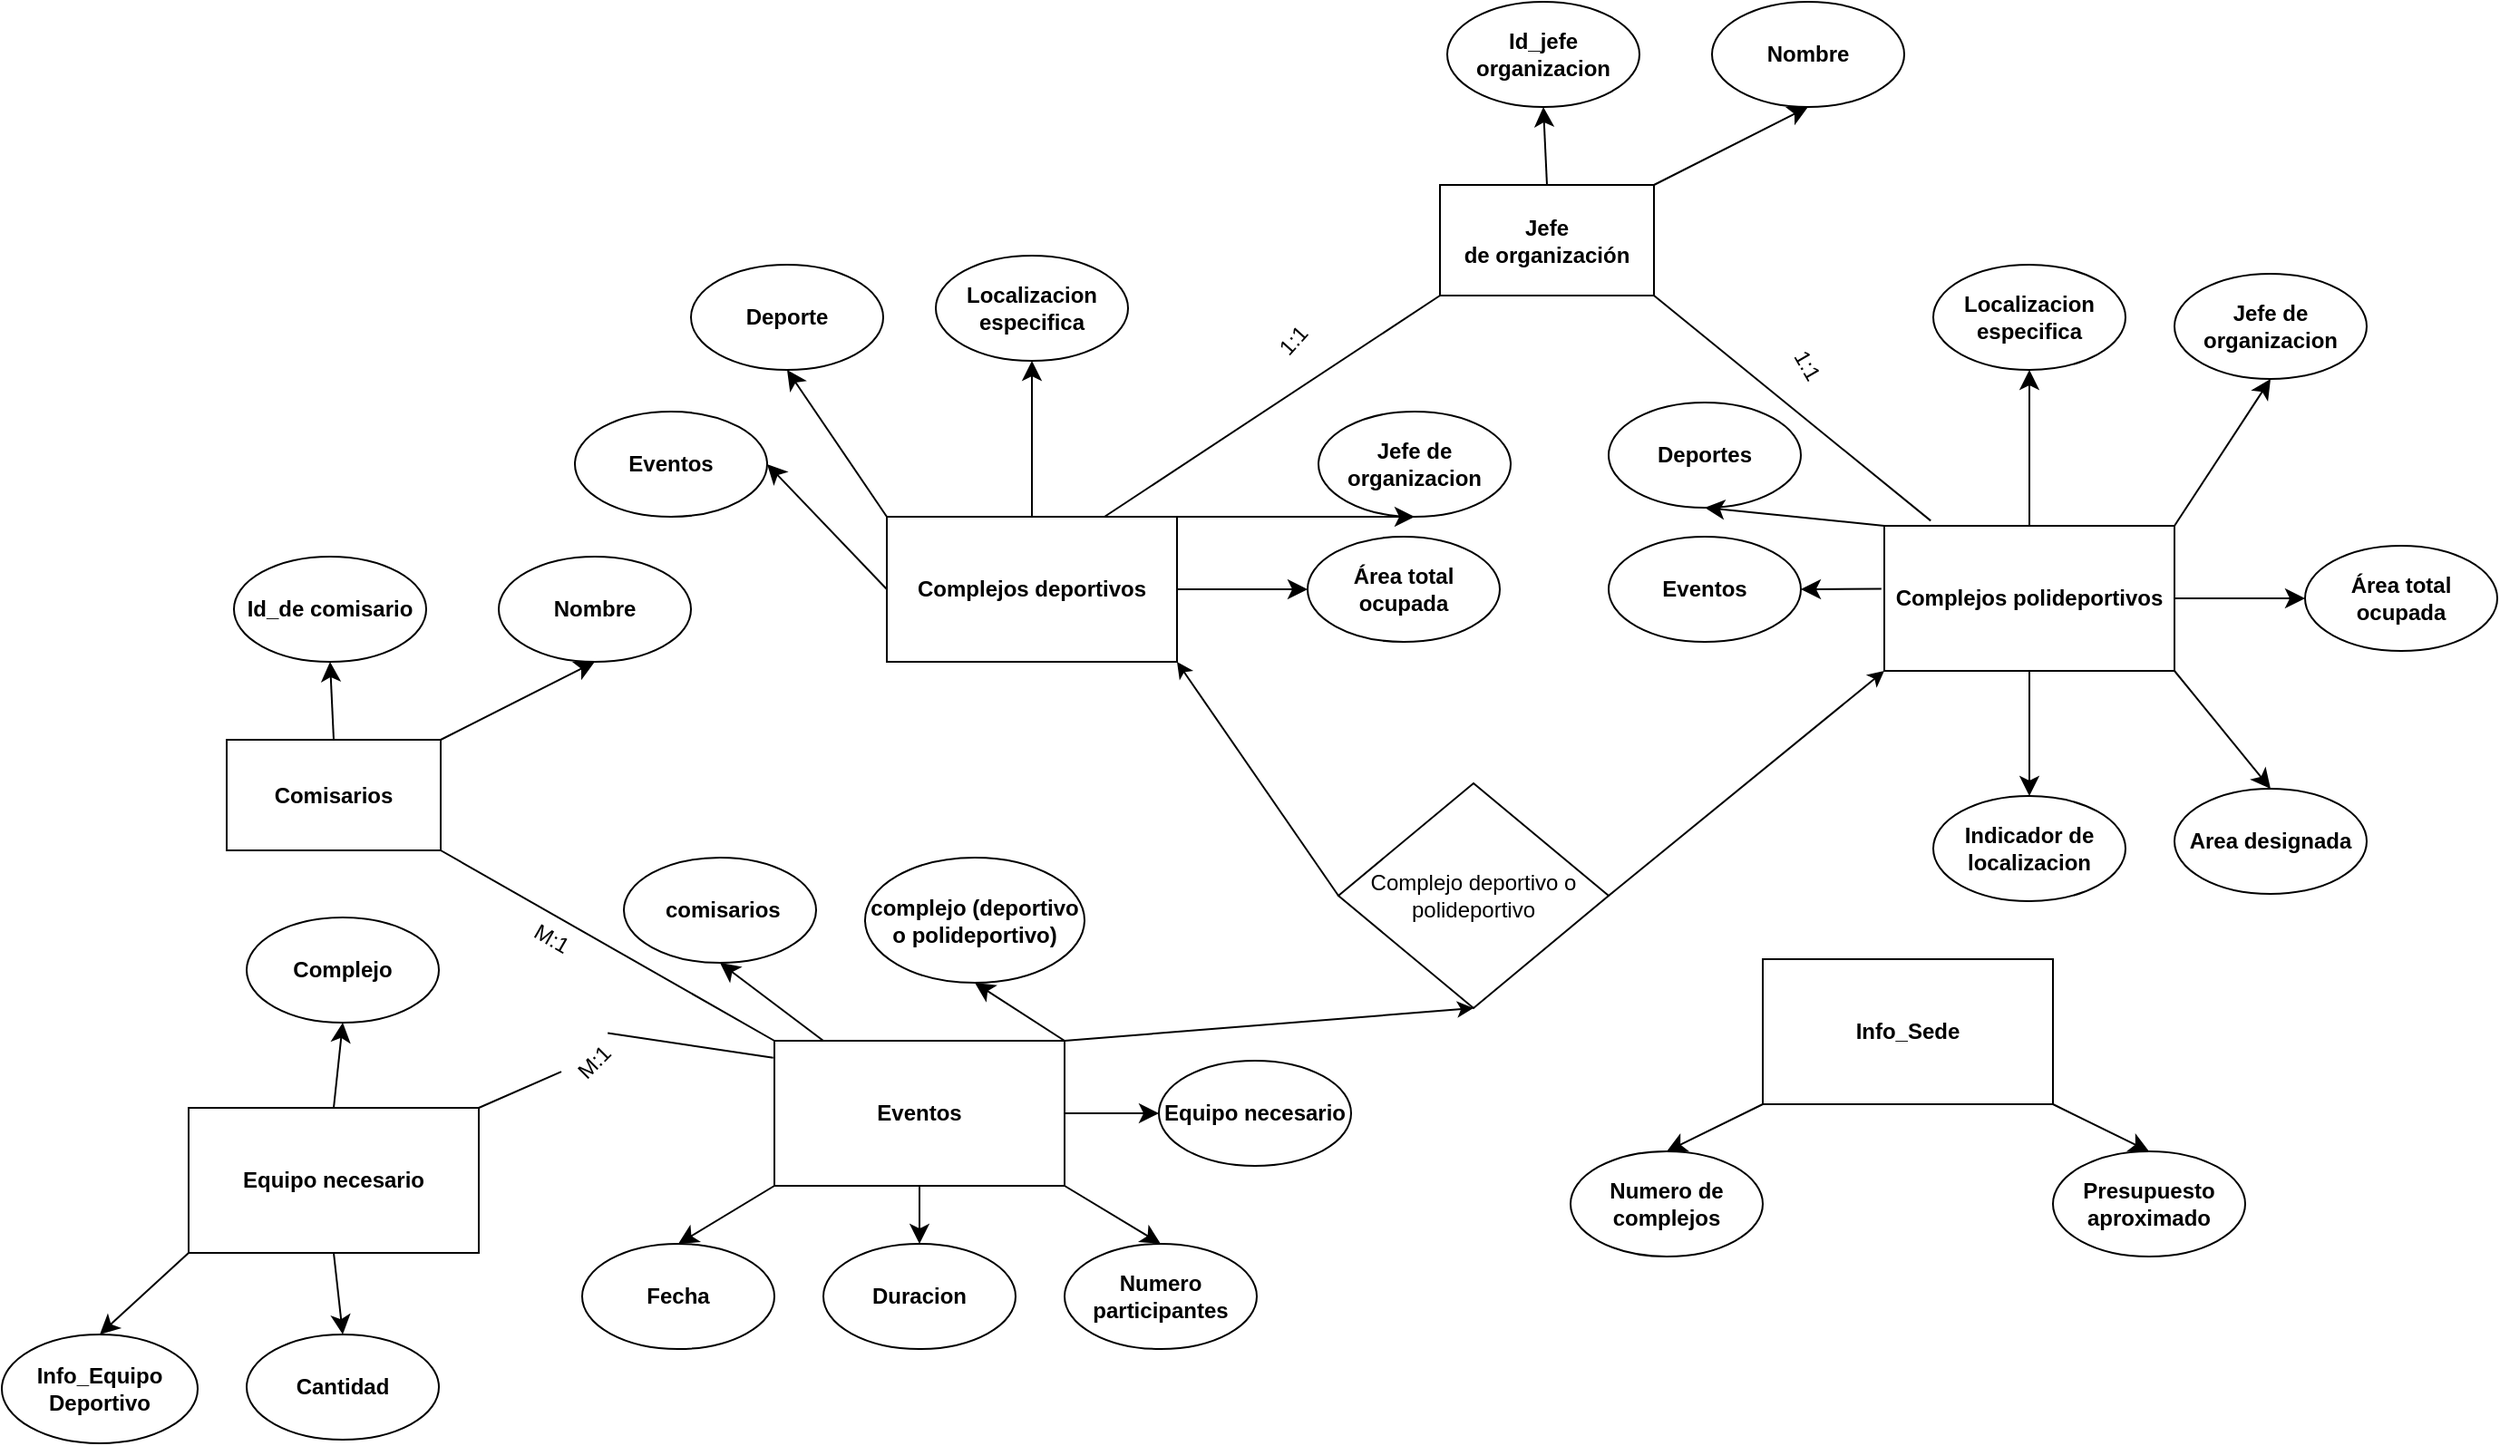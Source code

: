 <mxfile version="24.4.15" type="device">
  <diagram name="Página-1" id="dSBwMPbhJosDGVAZDlqS">
    <mxGraphModel dx="2195" dy="1090" grid="0" gridSize="10" guides="1" tooltips="1" connect="1" arrows="1" fold="1" page="0" pageScale="1" pageWidth="827" pageHeight="1169" math="0" shadow="0">
      <root>
        <mxCell id="0" />
        <mxCell id="1" parent="0" />
        <mxCell id="UcPUY5OMpeZfR1J5Bzxe-2" value="&lt;b&gt;Complejos deportivos&lt;/b&gt;" style="rounded=0;whiteSpace=wrap;html=1;" vertex="1" parent="1">
          <mxGeometry x="-36" y="84" width="160" height="80" as="geometry" />
        </mxCell>
        <mxCell id="UcPUY5OMpeZfR1J5Bzxe-3" value="&lt;b&gt;Deporte&lt;/b&gt;" style="ellipse;whiteSpace=wrap;html=1;" vertex="1" parent="1">
          <mxGeometry x="-144" y="-55" width="106" height="58" as="geometry" />
        </mxCell>
        <mxCell id="UcPUY5OMpeZfR1J5Bzxe-7" value="" style="edgeStyle=none;orthogonalLoop=1;jettySize=auto;html=1;rounded=0;fontSize=12;startSize=8;endSize=8;curved=1;exitX=0;exitY=0;exitDx=0;exitDy=0;entryX=0.5;entryY=1;entryDx=0;entryDy=0;" edge="1" parent="1" source="UcPUY5OMpeZfR1J5Bzxe-2" target="UcPUY5OMpeZfR1J5Bzxe-3">
          <mxGeometry width="140" relative="1" as="geometry">
            <mxPoint x="69" y="82" as="sourcePoint" />
            <mxPoint x="-126" y="5" as="targetPoint" />
            <Array as="points" />
          </mxGeometry>
        </mxCell>
        <mxCell id="UcPUY5OMpeZfR1J5Bzxe-8" value="&lt;b&gt;Localizacion especifica&lt;/b&gt;" style="ellipse;whiteSpace=wrap;html=1;" vertex="1" parent="1">
          <mxGeometry x="-9" y="-60" width="106" height="58" as="geometry" />
        </mxCell>
        <mxCell id="UcPUY5OMpeZfR1J5Bzxe-9" value="" style="edgeStyle=none;orthogonalLoop=1;jettySize=auto;html=1;rounded=0;fontSize=12;startSize=8;endSize=8;curved=1;entryX=0.5;entryY=1;entryDx=0;entryDy=0;" edge="1" parent="1" source="UcPUY5OMpeZfR1J5Bzxe-2" target="UcPUY5OMpeZfR1J5Bzxe-8">
          <mxGeometry width="140" relative="1" as="geometry">
            <mxPoint x="69" y="82" as="sourcePoint" />
            <mxPoint x="209" y="82" as="targetPoint" />
            <Array as="points" />
          </mxGeometry>
        </mxCell>
        <mxCell id="UcPUY5OMpeZfR1J5Bzxe-10" value="&lt;b&gt;Jefe de organizacion&lt;/b&gt;" style="ellipse;whiteSpace=wrap;html=1;" vertex="1" parent="1">
          <mxGeometry x="202" y="26" width="106" height="58" as="geometry" />
        </mxCell>
        <mxCell id="UcPUY5OMpeZfR1J5Bzxe-11" value="" style="edgeStyle=none;orthogonalLoop=1;jettySize=auto;html=1;rounded=0;fontSize=12;startSize=8;endSize=8;curved=1;entryX=0.5;entryY=1;entryDx=0;entryDy=0;exitX=1;exitY=0;exitDx=0;exitDy=0;" edge="1" parent="1" source="UcPUY5OMpeZfR1J5Bzxe-2" target="UcPUY5OMpeZfR1J5Bzxe-10">
          <mxGeometry width="140" relative="1" as="geometry">
            <mxPoint x="69" y="82" as="sourcePoint" />
            <mxPoint x="209" y="82" as="targetPoint" />
            <Array as="points" />
          </mxGeometry>
        </mxCell>
        <mxCell id="UcPUY5OMpeZfR1J5Bzxe-12" value="&lt;b&gt;Área&amp;nbsp;total ocupada&lt;/b&gt;" style="ellipse;whiteSpace=wrap;html=1;" vertex="1" parent="1">
          <mxGeometry x="196" y="95" width="106" height="58" as="geometry" />
        </mxCell>
        <mxCell id="UcPUY5OMpeZfR1J5Bzxe-13" value="" style="edgeStyle=none;orthogonalLoop=1;jettySize=auto;html=1;rounded=0;fontSize=12;startSize=8;endSize=8;curved=1;entryX=0;entryY=0.5;entryDx=0;entryDy=0;exitX=1;exitY=0.5;exitDx=0;exitDy=0;" edge="1" parent="1" source="UcPUY5OMpeZfR1J5Bzxe-2" target="UcPUY5OMpeZfR1J5Bzxe-12">
          <mxGeometry width="140" relative="1" as="geometry">
            <mxPoint x="69" y="82" as="sourcePoint" />
            <mxPoint x="209" y="82" as="targetPoint" />
            <Array as="points" />
          </mxGeometry>
        </mxCell>
        <mxCell id="UcPUY5OMpeZfR1J5Bzxe-14" value="&lt;b&gt;Complejos polideportivos&lt;/b&gt;" style="rounded=0;whiteSpace=wrap;html=1;" vertex="1" parent="1">
          <mxGeometry x="514" y="89" width="160" height="80" as="geometry" />
        </mxCell>
        <mxCell id="UcPUY5OMpeZfR1J5Bzxe-15" value="&lt;b&gt;Deportes&lt;/b&gt;" style="ellipse;whiteSpace=wrap;html=1;" vertex="1" parent="1">
          <mxGeometry x="362" y="21" width="106" height="58" as="geometry" />
        </mxCell>
        <mxCell id="UcPUY5OMpeZfR1J5Bzxe-16" value="" style="edgeStyle=none;orthogonalLoop=1;jettySize=auto;html=1;rounded=0;fontSize=12;startSize=8;endSize=8;curved=1;exitX=0;exitY=0;exitDx=0;exitDy=0;entryX=0.5;entryY=1;entryDx=0;entryDy=0;" edge="1" parent="1" source="UcPUY5OMpeZfR1J5Bzxe-14" target="UcPUY5OMpeZfR1J5Bzxe-15">
          <mxGeometry width="140" relative="1" as="geometry">
            <mxPoint x="619" y="87" as="sourcePoint" />
            <mxPoint x="424" y="10" as="targetPoint" />
            <Array as="points" />
          </mxGeometry>
        </mxCell>
        <mxCell id="UcPUY5OMpeZfR1J5Bzxe-17" value="&lt;b&gt;Localizacion especifica&lt;/b&gt;" style="ellipse;whiteSpace=wrap;html=1;" vertex="1" parent="1">
          <mxGeometry x="541" y="-55" width="106" height="58" as="geometry" />
        </mxCell>
        <mxCell id="UcPUY5OMpeZfR1J5Bzxe-18" value="" style="edgeStyle=none;orthogonalLoop=1;jettySize=auto;html=1;rounded=0;fontSize=12;startSize=8;endSize=8;curved=1;entryX=0.5;entryY=1;entryDx=0;entryDy=0;" edge="1" parent="1" source="UcPUY5OMpeZfR1J5Bzxe-14" target="UcPUY5OMpeZfR1J5Bzxe-17">
          <mxGeometry width="140" relative="1" as="geometry">
            <mxPoint x="619" y="87" as="sourcePoint" />
            <mxPoint x="759" y="87" as="targetPoint" />
            <Array as="points" />
          </mxGeometry>
        </mxCell>
        <mxCell id="UcPUY5OMpeZfR1J5Bzxe-19" value="&lt;b&gt;Jefe de organizacion&lt;/b&gt;" style="ellipse;whiteSpace=wrap;html=1;" vertex="1" parent="1">
          <mxGeometry x="674" y="-50" width="106" height="58" as="geometry" />
        </mxCell>
        <mxCell id="UcPUY5OMpeZfR1J5Bzxe-20" value="" style="edgeStyle=none;orthogonalLoop=1;jettySize=auto;html=1;rounded=0;fontSize=12;startSize=8;endSize=8;curved=1;entryX=0.5;entryY=1;entryDx=0;entryDy=0;exitX=1;exitY=0;exitDx=0;exitDy=0;" edge="1" parent="1" source="UcPUY5OMpeZfR1J5Bzxe-14" target="UcPUY5OMpeZfR1J5Bzxe-19">
          <mxGeometry width="140" relative="1" as="geometry">
            <mxPoint x="619" y="87" as="sourcePoint" />
            <mxPoint x="759" y="87" as="targetPoint" />
            <Array as="points" />
          </mxGeometry>
        </mxCell>
        <mxCell id="UcPUY5OMpeZfR1J5Bzxe-21" value="&lt;b&gt;Área&amp;nbsp;total ocupada&lt;/b&gt;" style="ellipse;whiteSpace=wrap;html=1;" vertex="1" parent="1">
          <mxGeometry x="746" y="100" width="106" height="58" as="geometry" />
        </mxCell>
        <mxCell id="UcPUY5OMpeZfR1J5Bzxe-22" value="" style="edgeStyle=none;orthogonalLoop=1;jettySize=auto;html=1;rounded=0;fontSize=12;startSize=8;endSize=8;curved=1;entryX=0;entryY=0.5;entryDx=0;entryDy=0;exitX=1;exitY=0.5;exitDx=0;exitDy=0;" edge="1" parent="1" source="UcPUY5OMpeZfR1J5Bzxe-14" target="UcPUY5OMpeZfR1J5Bzxe-21">
          <mxGeometry width="140" relative="1" as="geometry">
            <mxPoint x="619" y="87" as="sourcePoint" />
            <mxPoint x="759" y="87" as="targetPoint" />
            <Array as="points" />
          </mxGeometry>
        </mxCell>
        <mxCell id="UcPUY5OMpeZfR1J5Bzxe-23" value="&lt;b&gt;Area designada&lt;/b&gt;" style="ellipse;whiteSpace=wrap;html=1;" vertex="1" parent="1">
          <mxGeometry x="674" y="234" width="106" height="58" as="geometry" />
        </mxCell>
        <mxCell id="UcPUY5OMpeZfR1J5Bzxe-24" value="" style="edgeStyle=none;orthogonalLoop=1;jettySize=auto;html=1;rounded=0;fontSize=12;startSize=8;endSize=8;curved=1;entryX=0.5;entryY=0;entryDx=0;entryDy=0;exitX=1;exitY=1;exitDx=0;exitDy=0;" edge="1" parent="1" source="UcPUY5OMpeZfR1J5Bzxe-14" target="UcPUY5OMpeZfR1J5Bzxe-23">
          <mxGeometry width="140" relative="1" as="geometry">
            <mxPoint x="676" y="175" as="sourcePoint" />
            <mxPoint x="668" y="125" as="targetPoint" />
            <Array as="points" />
          </mxGeometry>
        </mxCell>
        <mxCell id="UcPUY5OMpeZfR1J5Bzxe-25" value="&lt;b&gt;Indicador de localizacion&lt;/b&gt;" style="ellipse;whiteSpace=wrap;html=1;" vertex="1" parent="1">
          <mxGeometry x="541" y="238" width="106" height="58" as="geometry" />
        </mxCell>
        <mxCell id="UcPUY5OMpeZfR1J5Bzxe-26" value="" style="edgeStyle=none;orthogonalLoop=1;jettySize=auto;html=1;rounded=0;fontSize=12;startSize=8;endSize=8;curved=1;entryX=0.5;entryY=0;entryDx=0;entryDy=0;exitX=0.5;exitY=1;exitDx=0;exitDy=0;" edge="1" parent="1" source="UcPUY5OMpeZfR1J5Bzxe-14" target="UcPUY5OMpeZfR1J5Bzxe-25">
          <mxGeometry width="140" relative="1" as="geometry">
            <mxPoint x="512" y="161" as="sourcePoint" />
            <mxPoint x="652" y="161" as="targetPoint" />
            <Array as="points" />
          </mxGeometry>
        </mxCell>
        <mxCell id="UcPUY5OMpeZfR1J5Bzxe-27" value="&lt;b&gt;Info_Sede&lt;/b&gt;" style="rounded=0;whiteSpace=wrap;html=1;" vertex="1" parent="1">
          <mxGeometry x="447" y="328" width="160" height="80" as="geometry" />
        </mxCell>
        <mxCell id="UcPUY5OMpeZfR1J5Bzxe-28" value="&lt;b&gt;Numero de complejos&lt;/b&gt;" style="ellipse;whiteSpace=wrap;html=1;" vertex="1" parent="1">
          <mxGeometry x="341" y="434" width="106" height="58" as="geometry" />
        </mxCell>
        <mxCell id="UcPUY5OMpeZfR1J5Bzxe-29" value="&lt;b&gt;Presupuesto aproximado&lt;/b&gt;" style="ellipse;whiteSpace=wrap;html=1;" vertex="1" parent="1">
          <mxGeometry x="607" y="434" width="106" height="58" as="geometry" />
        </mxCell>
        <mxCell id="UcPUY5OMpeZfR1J5Bzxe-30" value="" style="edgeStyle=none;orthogonalLoop=1;jettySize=auto;html=1;rounded=0;fontSize=12;startSize=8;endSize=8;curved=1;entryX=0.5;entryY=0;entryDx=0;entryDy=0;exitX=1;exitY=1;exitDx=0;exitDy=0;" edge="1" parent="1" source="UcPUY5OMpeZfR1J5Bzxe-27" target="UcPUY5OMpeZfR1J5Bzxe-29">
          <mxGeometry width="140" relative="1" as="geometry">
            <mxPoint x="432" y="301" as="sourcePoint" />
            <mxPoint x="572" y="301" as="targetPoint" />
            <Array as="points" />
          </mxGeometry>
        </mxCell>
        <mxCell id="UcPUY5OMpeZfR1J5Bzxe-31" value="" style="edgeStyle=none;orthogonalLoop=1;jettySize=auto;html=1;rounded=0;fontSize=12;startSize=8;endSize=8;curved=1;entryX=0.5;entryY=0;entryDx=0;entryDy=0;exitX=0;exitY=1;exitDx=0;exitDy=0;" edge="1" parent="1" source="UcPUY5OMpeZfR1J5Bzxe-27" target="UcPUY5OMpeZfR1J5Bzxe-28">
          <mxGeometry width="140" relative="1" as="geometry">
            <mxPoint x="432" y="301" as="sourcePoint" />
            <mxPoint x="572" y="301" as="targetPoint" />
            <Array as="points" />
          </mxGeometry>
        </mxCell>
        <mxCell id="UcPUY5OMpeZfR1J5Bzxe-32" value="&lt;b&gt;Eventos&lt;/b&gt;" style="rounded=0;whiteSpace=wrap;html=1;" vertex="1" parent="1">
          <mxGeometry x="-98" y="373" width="160" height="80" as="geometry" />
        </mxCell>
        <mxCell id="UcPUY5OMpeZfR1J5Bzxe-33" value="&lt;b&gt;Fecha&lt;/b&gt;" style="ellipse;whiteSpace=wrap;html=1;" vertex="1" parent="1">
          <mxGeometry x="-204" y="485" width="106" height="58" as="geometry" />
        </mxCell>
        <mxCell id="UcPUY5OMpeZfR1J5Bzxe-34" value="&lt;b&gt;Duracion&lt;/b&gt;" style="ellipse;whiteSpace=wrap;html=1;" vertex="1" parent="1">
          <mxGeometry x="-71" y="485" width="106" height="58" as="geometry" />
        </mxCell>
        <mxCell id="UcPUY5OMpeZfR1J5Bzxe-35" value="&lt;b&gt;Numero participantes&lt;/b&gt;" style="ellipse;whiteSpace=wrap;html=1;" vertex="1" parent="1">
          <mxGeometry x="62" y="485" width="106" height="58" as="geometry" />
        </mxCell>
        <mxCell id="UcPUY5OMpeZfR1J5Bzxe-36" value="&lt;b&gt;&amp;nbsp;comisarios&lt;/b&gt;" style="ellipse;whiteSpace=wrap;html=1;" vertex="1" parent="1">
          <mxGeometry x="-181" y="272" width="106" height="58" as="geometry" />
        </mxCell>
        <mxCell id="UcPUY5OMpeZfR1J5Bzxe-37" value="" style="edgeStyle=none;orthogonalLoop=1;jettySize=auto;html=1;rounded=0;fontSize=12;startSize=8;endSize=8;curved=1;entryX=0.5;entryY=0;entryDx=0;entryDy=0;exitX=1;exitY=1;exitDx=0;exitDy=0;" edge="1" parent="1" source="UcPUY5OMpeZfR1J5Bzxe-32" target="UcPUY5OMpeZfR1J5Bzxe-35">
          <mxGeometry width="140" relative="1" as="geometry">
            <mxPoint x="-49" y="595" as="sourcePoint" />
            <mxPoint x="91" y="595" as="targetPoint" />
            <Array as="points" />
          </mxGeometry>
        </mxCell>
        <mxCell id="UcPUY5OMpeZfR1J5Bzxe-38" value="" style="edgeStyle=none;orthogonalLoop=1;jettySize=auto;html=1;rounded=0;fontSize=12;startSize=8;endSize=8;curved=1;entryX=0.5;entryY=0;entryDx=0;entryDy=0;exitX=0.5;exitY=1;exitDx=0;exitDy=0;" edge="1" parent="1" source="UcPUY5OMpeZfR1J5Bzxe-32" target="UcPUY5OMpeZfR1J5Bzxe-34">
          <mxGeometry width="140" relative="1" as="geometry">
            <mxPoint x="-49" y="595" as="sourcePoint" />
            <mxPoint x="91" y="595" as="targetPoint" />
            <Array as="points" />
          </mxGeometry>
        </mxCell>
        <mxCell id="UcPUY5OMpeZfR1J5Bzxe-40" value="" style="edgeStyle=none;orthogonalLoop=1;jettySize=auto;html=1;rounded=0;fontSize=12;startSize=8;endSize=8;curved=1;entryX=0.5;entryY=1;entryDx=0;entryDy=0;" edge="1" parent="1" source="UcPUY5OMpeZfR1J5Bzxe-32" target="UcPUY5OMpeZfR1J5Bzxe-36">
          <mxGeometry width="140" relative="1" as="geometry">
            <mxPoint x="-49" y="595" as="sourcePoint" />
            <mxPoint x="91" y="595" as="targetPoint" />
            <Array as="points" />
          </mxGeometry>
        </mxCell>
        <mxCell id="UcPUY5OMpeZfR1J5Bzxe-41" value="" style="edgeStyle=none;orthogonalLoop=1;jettySize=auto;html=1;rounded=0;fontSize=12;startSize=8;endSize=8;curved=1;entryX=0.5;entryY=0;entryDx=0;entryDy=0;exitX=0;exitY=1;exitDx=0;exitDy=0;" edge="1" parent="1" source="UcPUY5OMpeZfR1J5Bzxe-32" target="UcPUY5OMpeZfR1J5Bzxe-33">
          <mxGeometry width="140" relative="1" as="geometry">
            <mxPoint x="-49" y="595" as="sourcePoint" />
            <mxPoint x="91" y="595" as="targetPoint" />
            <Array as="points" />
          </mxGeometry>
        </mxCell>
        <mxCell id="UcPUY5OMpeZfR1J5Bzxe-42" value="&lt;b&gt;Equipo necesario&lt;/b&gt;" style="rounded=0;whiteSpace=wrap;html=1;" vertex="1" parent="1">
          <mxGeometry x="-421" y="410" width="160" height="80" as="geometry" />
        </mxCell>
        <mxCell id="UcPUY5OMpeZfR1J5Bzxe-43" value="&lt;b&gt;Cantidad&lt;/b&gt;" style="ellipse;whiteSpace=wrap;html=1;" vertex="1" parent="1">
          <mxGeometry x="-389" y="535" width="106" height="58" as="geometry" />
        </mxCell>
        <mxCell id="UcPUY5OMpeZfR1J5Bzxe-45" value="&lt;b&gt;Info_Equipo&lt;/b&gt;&lt;div&gt;&lt;b&gt;Deportivo&lt;/b&gt;&lt;/div&gt;" style="ellipse;whiteSpace=wrap;html=1;" vertex="1" parent="1">
          <mxGeometry x="-524" y="535" width="108" height="60" as="geometry" />
        </mxCell>
        <mxCell id="UcPUY5OMpeZfR1J5Bzxe-46" value="&lt;b&gt;Complejo&lt;/b&gt;" style="ellipse;whiteSpace=wrap;html=1;" vertex="1" parent="1">
          <mxGeometry x="-389" y="305" width="106" height="58" as="geometry" />
        </mxCell>
        <mxCell id="UcPUY5OMpeZfR1J5Bzxe-48" value="" style="edgeStyle=none;orthogonalLoop=1;jettySize=auto;html=1;rounded=0;fontSize=12;startSize=8;endSize=8;curved=1;entryX=0.5;entryY=1;entryDx=0;entryDy=0;exitX=0.5;exitY=0;exitDx=0;exitDy=0;" edge="1" parent="1" source="UcPUY5OMpeZfR1J5Bzxe-42" target="UcPUY5OMpeZfR1J5Bzxe-46">
          <mxGeometry width="140" relative="1" as="geometry">
            <mxPoint x="-405" y="412" as="sourcePoint" />
            <mxPoint x="-265" y="412" as="targetPoint" />
            <Array as="points" />
          </mxGeometry>
        </mxCell>
        <mxCell id="UcPUY5OMpeZfR1J5Bzxe-49" value="" style="edgeStyle=none;orthogonalLoop=1;jettySize=auto;html=1;rounded=0;fontSize=12;startSize=8;endSize=8;curved=1;entryX=0.5;entryY=0;entryDx=0;entryDy=0;exitX=0;exitY=1;exitDx=0;exitDy=0;" edge="1" parent="1" source="UcPUY5OMpeZfR1J5Bzxe-42" target="UcPUY5OMpeZfR1J5Bzxe-45">
          <mxGeometry width="140" relative="1" as="geometry">
            <mxPoint x="-405" y="412" as="sourcePoint" />
            <mxPoint x="-265" y="412" as="targetPoint" />
            <Array as="points" />
          </mxGeometry>
        </mxCell>
        <mxCell id="UcPUY5OMpeZfR1J5Bzxe-50" value="" style="edgeStyle=none;orthogonalLoop=1;jettySize=auto;html=1;rounded=0;fontSize=12;startSize=8;endSize=8;curved=1;entryX=0.5;entryY=0;entryDx=0;entryDy=0;exitX=0.5;exitY=1;exitDx=0;exitDy=0;" edge="1" parent="1" source="UcPUY5OMpeZfR1J5Bzxe-42" target="UcPUY5OMpeZfR1J5Bzxe-43">
          <mxGeometry width="140" relative="1" as="geometry">
            <mxPoint x="-405" y="412" as="sourcePoint" />
            <mxPoint x="-265" y="412" as="targetPoint" />
            <Array as="points" />
          </mxGeometry>
        </mxCell>
        <mxCell id="UcPUY5OMpeZfR1J5Bzxe-52" value="&lt;b&gt;complejo (deportivo o polideportivo)&lt;/b&gt;" style="ellipse;whiteSpace=wrap;html=1;" vertex="1" parent="1">
          <mxGeometry x="-48" y="272" width="121" height="69" as="geometry" />
        </mxCell>
        <mxCell id="UcPUY5OMpeZfR1J5Bzxe-53" value="" style="edgeStyle=none;orthogonalLoop=1;jettySize=auto;html=1;rounded=0;fontSize=12;startSize=8;endSize=8;curved=1;entryX=0.5;entryY=1;entryDx=0;entryDy=0;exitX=1;exitY=0;exitDx=0;exitDy=0;" edge="1" parent="1" source="UcPUY5OMpeZfR1J5Bzxe-32" target="UcPUY5OMpeZfR1J5Bzxe-52">
          <mxGeometry width="140" relative="1" as="geometry">
            <mxPoint x="-108" y="353" as="sourcePoint" />
            <mxPoint x="32" y="353" as="targetPoint" />
            <Array as="points" />
          </mxGeometry>
        </mxCell>
        <mxCell id="UcPUY5OMpeZfR1J5Bzxe-54" value="&lt;b&gt;Eventos&lt;/b&gt;" style="ellipse;whiteSpace=wrap;html=1;" vertex="1" parent="1">
          <mxGeometry x="-208" y="26" width="106" height="58" as="geometry" />
        </mxCell>
        <mxCell id="UcPUY5OMpeZfR1J5Bzxe-55" value="" style="edgeStyle=none;orthogonalLoop=1;jettySize=auto;html=1;rounded=0;fontSize=12;startSize=8;endSize=8;curved=1;entryX=1;entryY=0.5;entryDx=0;entryDy=0;exitX=0;exitY=0.5;exitDx=0;exitDy=0;" edge="1" parent="1" source="UcPUY5OMpeZfR1J5Bzxe-2" target="UcPUY5OMpeZfR1J5Bzxe-54">
          <mxGeometry width="140" relative="1" as="geometry">
            <mxPoint x="-122" y="224" as="sourcePoint" />
            <mxPoint x="-75.0" y="124.0" as="targetPoint" />
            <Array as="points" />
          </mxGeometry>
        </mxCell>
        <mxCell id="UcPUY5OMpeZfR1J5Bzxe-56" value="&lt;b&gt;Eventos&lt;/b&gt;" style="ellipse;whiteSpace=wrap;html=1;" vertex="1" parent="1">
          <mxGeometry x="362" y="95" width="106" height="58" as="geometry" />
        </mxCell>
        <mxCell id="UcPUY5OMpeZfR1J5Bzxe-57" value="" style="edgeStyle=none;orthogonalLoop=1;jettySize=auto;html=1;rounded=0;fontSize=12;startSize=8;endSize=8;curved=1;entryX=1;entryY=0.5;entryDx=0;entryDy=0;exitX=-0.01;exitY=0.435;exitDx=0;exitDy=0;exitPerimeter=0;" edge="1" parent="1" source="UcPUY5OMpeZfR1J5Bzxe-14" target="UcPUY5OMpeZfR1J5Bzxe-56">
          <mxGeometry width="140" relative="1" as="geometry">
            <mxPoint x="307" y="201" as="sourcePoint" />
            <mxPoint x="447" y="201" as="targetPoint" />
            <Array as="points" />
          </mxGeometry>
        </mxCell>
        <mxCell id="UcPUY5OMpeZfR1J5Bzxe-58" value="&lt;b&gt;Jefe de&amp;nbsp;organización&lt;/b&gt;" style="rounded=0;whiteSpace=wrap;html=1;" vertex="1" parent="1">
          <mxGeometry x="269" y="-99" width="118" height="61" as="geometry" />
        </mxCell>
        <mxCell id="UcPUY5OMpeZfR1J5Bzxe-59" value="&lt;b&gt;Nombre&lt;/b&gt;" style="ellipse;whiteSpace=wrap;html=1;" vertex="1" parent="1">
          <mxGeometry x="419" y="-200" width="106" height="58" as="geometry" />
        </mxCell>
        <mxCell id="UcPUY5OMpeZfR1J5Bzxe-60" value="&lt;b&gt;Id_jefe organizacion&lt;/b&gt;" style="ellipse;whiteSpace=wrap;html=1;" vertex="1" parent="1">
          <mxGeometry x="273" y="-200" width="106" height="58" as="geometry" />
        </mxCell>
        <mxCell id="UcPUY5OMpeZfR1J5Bzxe-61" value="" style="edgeStyle=none;orthogonalLoop=1;jettySize=auto;html=1;rounded=0;fontSize=12;startSize=8;endSize=8;curved=1;entryX=0.5;entryY=1;entryDx=0;entryDy=0;exitX=1;exitY=0;exitDx=0;exitDy=0;" edge="1" parent="1" source="UcPUY5OMpeZfR1J5Bzxe-58" target="UcPUY5OMpeZfR1J5Bzxe-59">
          <mxGeometry width="140" relative="1" as="geometry">
            <mxPoint x="231" y="223" as="sourcePoint" />
            <mxPoint x="371" y="223" as="targetPoint" />
            <Array as="points" />
          </mxGeometry>
        </mxCell>
        <mxCell id="UcPUY5OMpeZfR1J5Bzxe-62" value="" style="edgeStyle=none;orthogonalLoop=1;jettySize=auto;html=1;rounded=0;fontSize=12;startSize=8;endSize=8;curved=1;entryX=0.5;entryY=1;entryDx=0;entryDy=0;exitX=0.5;exitY=0;exitDx=0;exitDy=0;" edge="1" parent="1" source="UcPUY5OMpeZfR1J5Bzxe-58" target="UcPUY5OMpeZfR1J5Bzxe-60">
          <mxGeometry width="140" relative="1" as="geometry">
            <mxPoint x="231" y="223" as="sourcePoint" />
            <mxPoint x="371" y="223" as="targetPoint" />
            <Array as="points" />
          </mxGeometry>
        </mxCell>
        <mxCell id="UcPUY5OMpeZfR1J5Bzxe-63" value="&lt;b&gt;Comisarios&lt;/b&gt;" style="rounded=0;whiteSpace=wrap;html=1;" vertex="1" parent="1">
          <mxGeometry x="-400" y="207" width="118" height="61" as="geometry" />
        </mxCell>
        <mxCell id="UcPUY5OMpeZfR1J5Bzxe-64" value="&lt;b&gt;Nombre&lt;/b&gt;" style="ellipse;whiteSpace=wrap;html=1;" vertex="1" parent="1">
          <mxGeometry x="-250" y="106" width="106" height="58" as="geometry" />
        </mxCell>
        <mxCell id="UcPUY5OMpeZfR1J5Bzxe-65" value="&lt;b&gt;Id_de comisario&lt;/b&gt;" style="ellipse;whiteSpace=wrap;html=1;" vertex="1" parent="1">
          <mxGeometry x="-396" y="106" width="106" height="58" as="geometry" />
        </mxCell>
        <mxCell id="UcPUY5OMpeZfR1J5Bzxe-66" value="" style="edgeStyle=none;orthogonalLoop=1;jettySize=auto;html=1;rounded=0;fontSize=12;startSize=8;endSize=8;curved=1;entryX=0.5;entryY=1;entryDx=0;entryDy=0;exitX=1;exitY=0;exitDx=0;exitDy=0;" edge="1" parent="1" source="UcPUY5OMpeZfR1J5Bzxe-63" target="UcPUY5OMpeZfR1J5Bzxe-64">
          <mxGeometry width="140" relative="1" as="geometry">
            <mxPoint x="-438" y="529" as="sourcePoint" />
            <mxPoint x="-298" y="529" as="targetPoint" />
            <Array as="points" />
          </mxGeometry>
        </mxCell>
        <mxCell id="UcPUY5OMpeZfR1J5Bzxe-67" value="" style="edgeStyle=none;orthogonalLoop=1;jettySize=auto;html=1;rounded=0;fontSize=12;startSize=8;endSize=8;curved=1;entryX=0.5;entryY=1;entryDx=0;entryDy=0;exitX=0.5;exitY=0;exitDx=0;exitDy=0;" edge="1" parent="1" source="UcPUY5OMpeZfR1J5Bzxe-63" target="UcPUY5OMpeZfR1J5Bzxe-65">
          <mxGeometry width="140" relative="1" as="geometry">
            <mxPoint x="-438" y="529" as="sourcePoint" />
            <mxPoint x="-298" y="529" as="targetPoint" />
            <Array as="points" />
          </mxGeometry>
        </mxCell>
        <mxCell id="UcPUY5OMpeZfR1J5Bzxe-68" value="&lt;b&gt;Equipo&amp;nbsp;necesario&lt;/b&gt;" style="ellipse;whiteSpace=wrap;html=1;" vertex="1" parent="1">
          <mxGeometry x="114" y="384" width="106" height="58" as="geometry" />
        </mxCell>
        <mxCell id="UcPUY5OMpeZfR1J5Bzxe-69" value="" style="edgeStyle=none;orthogonalLoop=1;jettySize=auto;html=1;rounded=0;fontSize=12;startSize=8;endSize=8;curved=1;entryX=0;entryY=0.5;entryDx=0;entryDy=0;exitX=1;exitY=0.5;exitDx=0;exitDy=0;" edge="1" parent="1" source="UcPUY5OMpeZfR1J5Bzxe-32" target="UcPUY5OMpeZfR1J5Bzxe-68">
          <mxGeometry width="140" relative="1" as="geometry">
            <mxPoint x="-151" y="417" as="sourcePoint" />
            <mxPoint x="-11" y="417" as="targetPoint" />
            <Array as="points" />
          </mxGeometry>
        </mxCell>
        <mxCell id="UcPUY5OMpeZfR1J5Bzxe-87" value="" style="endArrow=none;html=1;rounded=0;entryX=-0.004;entryY=0.117;entryDx=0;entryDy=0;exitX=1;exitY=0.25;exitDx=0;exitDy=0;entryPerimeter=0;" edge="1" parent="1" source="UcPUY5OMpeZfR1J5Bzxe-88" target="UcPUY5OMpeZfR1J5Bzxe-32">
          <mxGeometry width="50" height="50" relative="1" as="geometry">
            <mxPoint x="-200" y="475" as="sourcePoint" />
            <mxPoint x="-150" y="425" as="targetPoint" />
          </mxGeometry>
        </mxCell>
        <mxCell id="UcPUY5OMpeZfR1J5Bzxe-91" value="Complejo deportivo o polideportivo" style="rhombus;whiteSpace=wrap;html=1;" vertex="1" parent="1">
          <mxGeometry x="213" y="231" width="149" height="124" as="geometry" />
        </mxCell>
        <mxCell id="UcPUY5OMpeZfR1J5Bzxe-92" value="" style="endArrow=classic;html=1;rounded=0;entryX=0.5;entryY=1;entryDx=0;entryDy=0;exitX=1;exitY=0;exitDx=0;exitDy=0;" edge="1" parent="1" source="UcPUY5OMpeZfR1J5Bzxe-32" target="UcPUY5OMpeZfR1J5Bzxe-91">
          <mxGeometry width="50" height="50" relative="1" as="geometry">
            <mxPoint x="197" y="288" as="sourcePoint" />
            <mxPoint x="247" y="238" as="targetPoint" />
          </mxGeometry>
        </mxCell>
        <mxCell id="UcPUY5OMpeZfR1J5Bzxe-93" value="" style="endArrow=classic;html=1;rounded=0;entryX=0;entryY=1;entryDx=0;entryDy=0;exitX=1;exitY=0.5;exitDx=0;exitDy=0;" edge="1" parent="1" source="UcPUY5OMpeZfR1J5Bzxe-91" target="UcPUY5OMpeZfR1J5Bzxe-14">
          <mxGeometry width="50" height="50" relative="1" as="geometry">
            <mxPoint x="360" y="233" as="sourcePoint" />
            <mxPoint x="410" y="183" as="targetPoint" />
          </mxGeometry>
        </mxCell>
        <mxCell id="UcPUY5OMpeZfR1J5Bzxe-94" value="" style="endArrow=classic;html=1;rounded=0;entryX=1;entryY=1;entryDx=0;entryDy=0;exitX=0;exitY=0.5;exitDx=0;exitDy=0;" edge="1" parent="1" source="UcPUY5OMpeZfR1J5Bzxe-91" target="UcPUY5OMpeZfR1J5Bzxe-2">
          <mxGeometry width="50" height="50" relative="1" as="geometry">
            <mxPoint x="92" y="117" as="sourcePoint" />
            <mxPoint x="142" y="67" as="targetPoint" />
          </mxGeometry>
        </mxCell>
        <mxCell id="UcPUY5OMpeZfR1J5Bzxe-95" value="" style="endArrow=none;html=1;rounded=0;entryX=0;entryY=0;entryDx=0;entryDy=0;exitX=1;exitY=1;exitDx=0;exitDy=0;" edge="1" parent="1" source="UcPUY5OMpeZfR1J5Bzxe-63" target="UcPUY5OMpeZfR1J5Bzxe-32">
          <mxGeometry width="50" height="50" relative="1" as="geometry">
            <mxPoint x="-257" y="313" as="sourcePoint" />
            <mxPoint x="-207" y="263" as="targetPoint" />
          </mxGeometry>
        </mxCell>
        <mxCell id="UcPUY5OMpeZfR1J5Bzxe-96" value="M:1" style="text;html=1;align=center;verticalAlign=middle;whiteSpace=wrap;rounded=0;rotation=30;" vertex="1" parent="1">
          <mxGeometry x="-237" y="305" width="33" height="23" as="geometry" />
        </mxCell>
        <mxCell id="UcPUY5OMpeZfR1J5Bzxe-97" value="" style="endArrow=none;html=1;rounded=0;exitX=0.75;exitY=0;exitDx=0;exitDy=0;entryX=0;entryY=1;entryDx=0;entryDy=0;" edge="1" parent="1" source="UcPUY5OMpeZfR1J5Bzxe-2" target="UcPUY5OMpeZfR1J5Bzxe-58">
          <mxGeometry width="50" height="50" relative="1" as="geometry">
            <mxPoint x="92" y="29" as="sourcePoint" />
            <mxPoint x="142" y="-21" as="targetPoint" />
          </mxGeometry>
        </mxCell>
        <mxCell id="UcPUY5OMpeZfR1J5Bzxe-98" value="" style="endArrow=none;html=1;rounded=0;exitX=0.16;exitY=-0.035;exitDx=0;exitDy=0;entryX=1;entryY=1;entryDx=0;entryDy=0;exitPerimeter=0;" edge="1" parent="1" source="UcPUY5OMpeZfR1J5Bzxe-14" target="UcPUY5OMpeZfR1J5Bzxe-58">
          <mxGeometry width="50" height="50" relative="1" as="geometry">
            <mxPoint x="94" y="94" as="sourcePoint" />
            <mxPoint x="276" y="-145" as="targetPoint" />
          </mxGeometry>
        </mxCell>
        <mxCell id="UcPUY5OMpeZfR1J5Bzxe-99" value="1:1" style="text;html=1;align=center;verticalAlign=middle;whiteSpace=wrap;rounded=0;rotation=60;" vertex="1" parent="1">
          <mxGeometry x="455" y="-11" width="34" height="23" as="geometry" />
        </mxCell>
        <mxCell id="UcPUY5OMpeZfR1J5Bzxe-100" value="1:1" style="text;html=1;align=center;verticalAlign=middle;whiteSpace=wrap;rounded=0;rotation=-48;" vertex="1" parent="1">
          <mxGeometry x="171" y="-25" width="34" height="23" as="geometry" />
        </mxCell>
        <mxCell id="UcPUY5OMpeZfR1J5Bzxe-101" value="" style="endArrow=none;html=1;rounded=0;entryX=-0.004;entryY=0.117;entryDx=0;entryDy=0;exitX=1;exitY=0;exitDx=0;exitDy=0;entryPerimeter=0;" edge="1" parent="1" source="UcPUY5OMpeZfR1J5Bzxe-42" target="UcPUY5OMpeZfR1J5Bzxe-88">
          <mxGeometry width="50" height="50" relative="1" as="geometry">
            <mxPoint x="-279" y="492" as="sourcePoint" />
            <mxPoint x="-99" y="382" as="targetPoint" />
            <Array as="points" />
          </mxGeometry>
        </mxCell>
        <mxCell id="UcPUY5OMpeZfR1J5Bzxe-88" value="M:1" style="text;html=1;align=center;verticalAlign=middle;whiteSpace=wrap;rounded=0;rotation=-45;" vertex="1" parent="1">
          <mxGeometry x="-214" y="373" width="33" height="23" as="geometry" />
        </mxCell>
      </root>
    </mxGraphModel>
  </diagram>
</mxfile>
